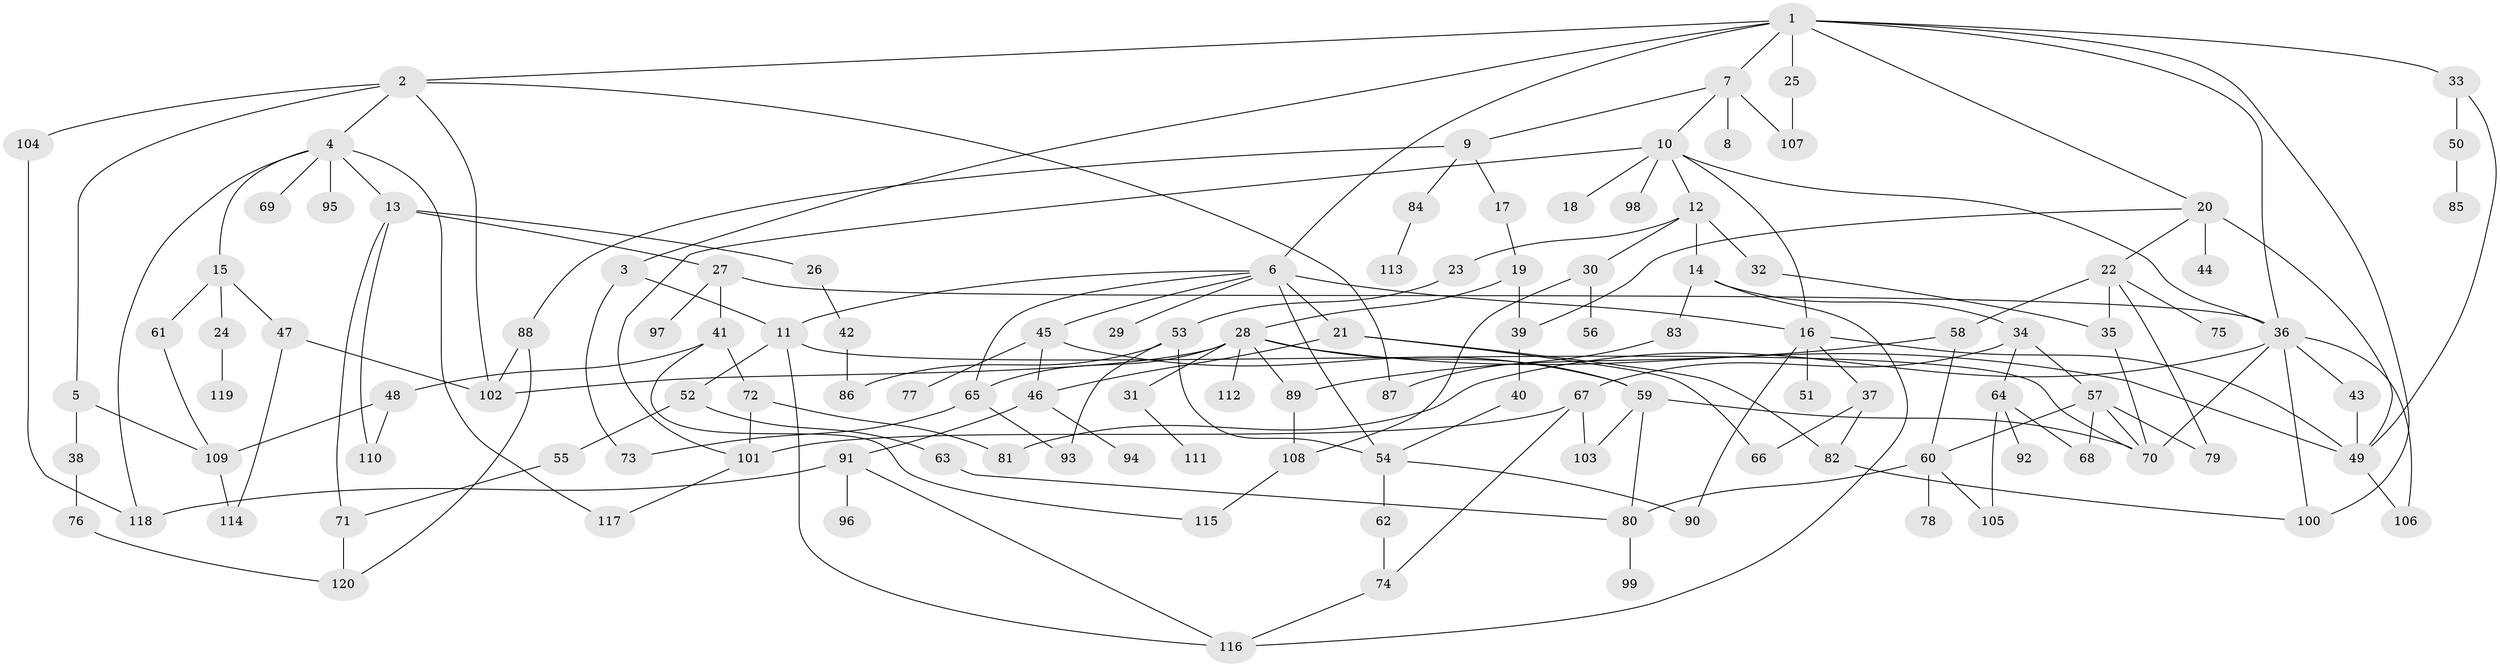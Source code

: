 // Generated by graph-tools (version 1.1) at 2025/25/03/09/25 03:25:31]
// undirected, 120 vertices, 179 edges
graph export_dot {
graph [start="1"]
  node [color=gray90,style=filled];
  1;
  2;
  3;
  4;
  5;
  6;
  7;
  8;
  9;
  10;
  11;
  12;
  13;
  14;
  15;
  16;
  17;
  18;
  19;
  20;
  21;
  22;
  23;
  24;
  25;
  26;
  27;
  28;
  29;
  30;
  31;
  32;
  33;
  34;
  35;
  36;
  37;
  38;
  39;
  40;
  41;
  42;
  43;
  44;
  45;
  46;
  47;
  48;
  49;
  50;
  51;
  52;
  53;
  54;
  55;
  56;
  57;
  58;
  59;
  60;
  61;
  62;
  63;
  64;
  65;
  66;
  67;
  68;
  69;
  70;
  71;
  72;
  73;
  74;
  75;
  76;
  77;
  78;
  79;
  80;
  81;
  82;
  83;
  84;
  85;
  86;
  87;
  88;
  89;
  90;
  91;
  92;
  93;
  94;
  95;
  96;
  97;
  98;
  99;
  100;
  101;
  102;
  103;
  104;
  105;
  106;
  107;
  108;
  109;
  110;
  111;
  112;
  113;
  114;
  115;
  116;
  117;
  118;
  119;
  120;
  1 -- 2;
  1 -- 3;
  1 -- 6;
  1 -- 7;
  1 -- 20;
  1 -- 25;
  1 -- 33;
  1 -- 36;
  1 -- 100;
  2 -- 4;
  2 -- 5;
  2 -- 87;
  2 -- 104;
  2 -- 102;
  3 -- 73;
  3 -- 11;
  4 -- 13;
  4 -- 15;
  4 -- 69;
  4 -- 95;
  4 -- 118;
  4 -- 117;
  5 -- 38;
  5 -- 109;
  6 -- 11;
  6 -- 16;
  6 -- 21;
  6 -- 29;
  6 -- 45;
  6 -- 54;
  6 -- 65;
  7 -- 8;
  7 -- 9;
  7 -- 10;
  7 -- 107;
  9 -- 17;
  9 -- 84;
  9 -- 88;
  10 -- 12;
  10 -- 18;
  10 -- 98;
  10 -- 101;
  10 -- 16;
  10 -- 36;
  11 -- 52;
  11 -- 70;
  11 -- 116;
  12 -- 14;
  12 -- 23;
  12 -- 30;
  12 -- 32;
  13 -- 26;
  13 -- 27;
  13 -- 71;
  13 -- 110;
  14 -- 34;
  14 -- 83;
  14 -- 116;
  15 -- 24;
  15 -- 47;
  15 -- 61;
  16 -- 37;
  16 -- 51;
  16 -- 49;
  16 -- 90;
  17 -- 19;
  19 -- 28;
  19 -- 39;
  20 -- 22;
  20 -- 44;
  20 -- 49;
  20 -- 39;
  21 -- 66;
  21 -- 82;
  21 -- 46;
  22 -- 35;
  22 -- 58;
  22 -- 75;
  22 -- 79;
  23 -- 53;
  24 -- 119;
  25 -- 107;
  26 -- 42;
  27 -- 41;
  27 -- 97;
  27 -- 36;
  28 -- 31;
  28 -- 65;
  28 -- 89;
  28 -- 112;
  28 -- 49;
  28 -- 59;
  28 -- 102;
  30 -- 56;
  30 -- 108;
  31 -- 111;
  32 -- 35;
  33 -- 49;
  33 -- 50;
  34 -- 57;
  34 -- 64;
  34 -- 67;
  35 -- 70;
  36 -- 43;
  36 -- 81;
  36 -- 100;
  36 -- 106;
  36 -- 70;
  37 -- 82;
  37 -- 66;
  38 -- 76;
  39 -- 40;
  40 -- 54;
  41 -- 48;
  41 -- 72;
  41 -- 115;
  42 -- 86;
  43 -- 49;
  45 -- 46;
  45 -- 59;
  45 -- 77;
  46 -- 91;
  46 -- 94;
  47 -- 114;
  47 -- 102;
  48 -- 109;
  48 -- 110;
  49 -- 106;
  50 -- 85;
  52 -- 55;
  52 -- 63;
  53 -- 86;
  53 -- 93;
  53 -- 54;
  54 -- 62;
  54 -- 90;
  55 -- 71;
  57 -- 79;
  57 -- 70;
  57 -- 68;
  57 -- 60;
  58 -- 60;
  58 -- 89;
  59 -- 80;
  59 -- 103;
  59 -- 70;
  60 -- 78;
  60 -- 80;
  60 -- 105;
  61 -- 109;
  62 -- 74;
  63 -- 80;
  64 -- 68;
  64 -- 92;
  64 -- 105;
  65 -- 73;
  65 -- 93;
  67 -- 101;
  67 -- 74;
  67 -- 103;
  71 -- 120;
  72 -- 81;
  72 -- 101;
  74 -- 116;
  76 -- 120;
  80 -- 99;
  82 -- 100;
  83 -- 87;
  84 -- 113;
  88 -- 102;
  88 -- 120;
  89 -- 108;
  91 -- 96;
  91 -- 118;
  91 -- 116;
  101 -- 117;
  104 -- 118;
  108 -- 115;
  109 -- 114;
}
